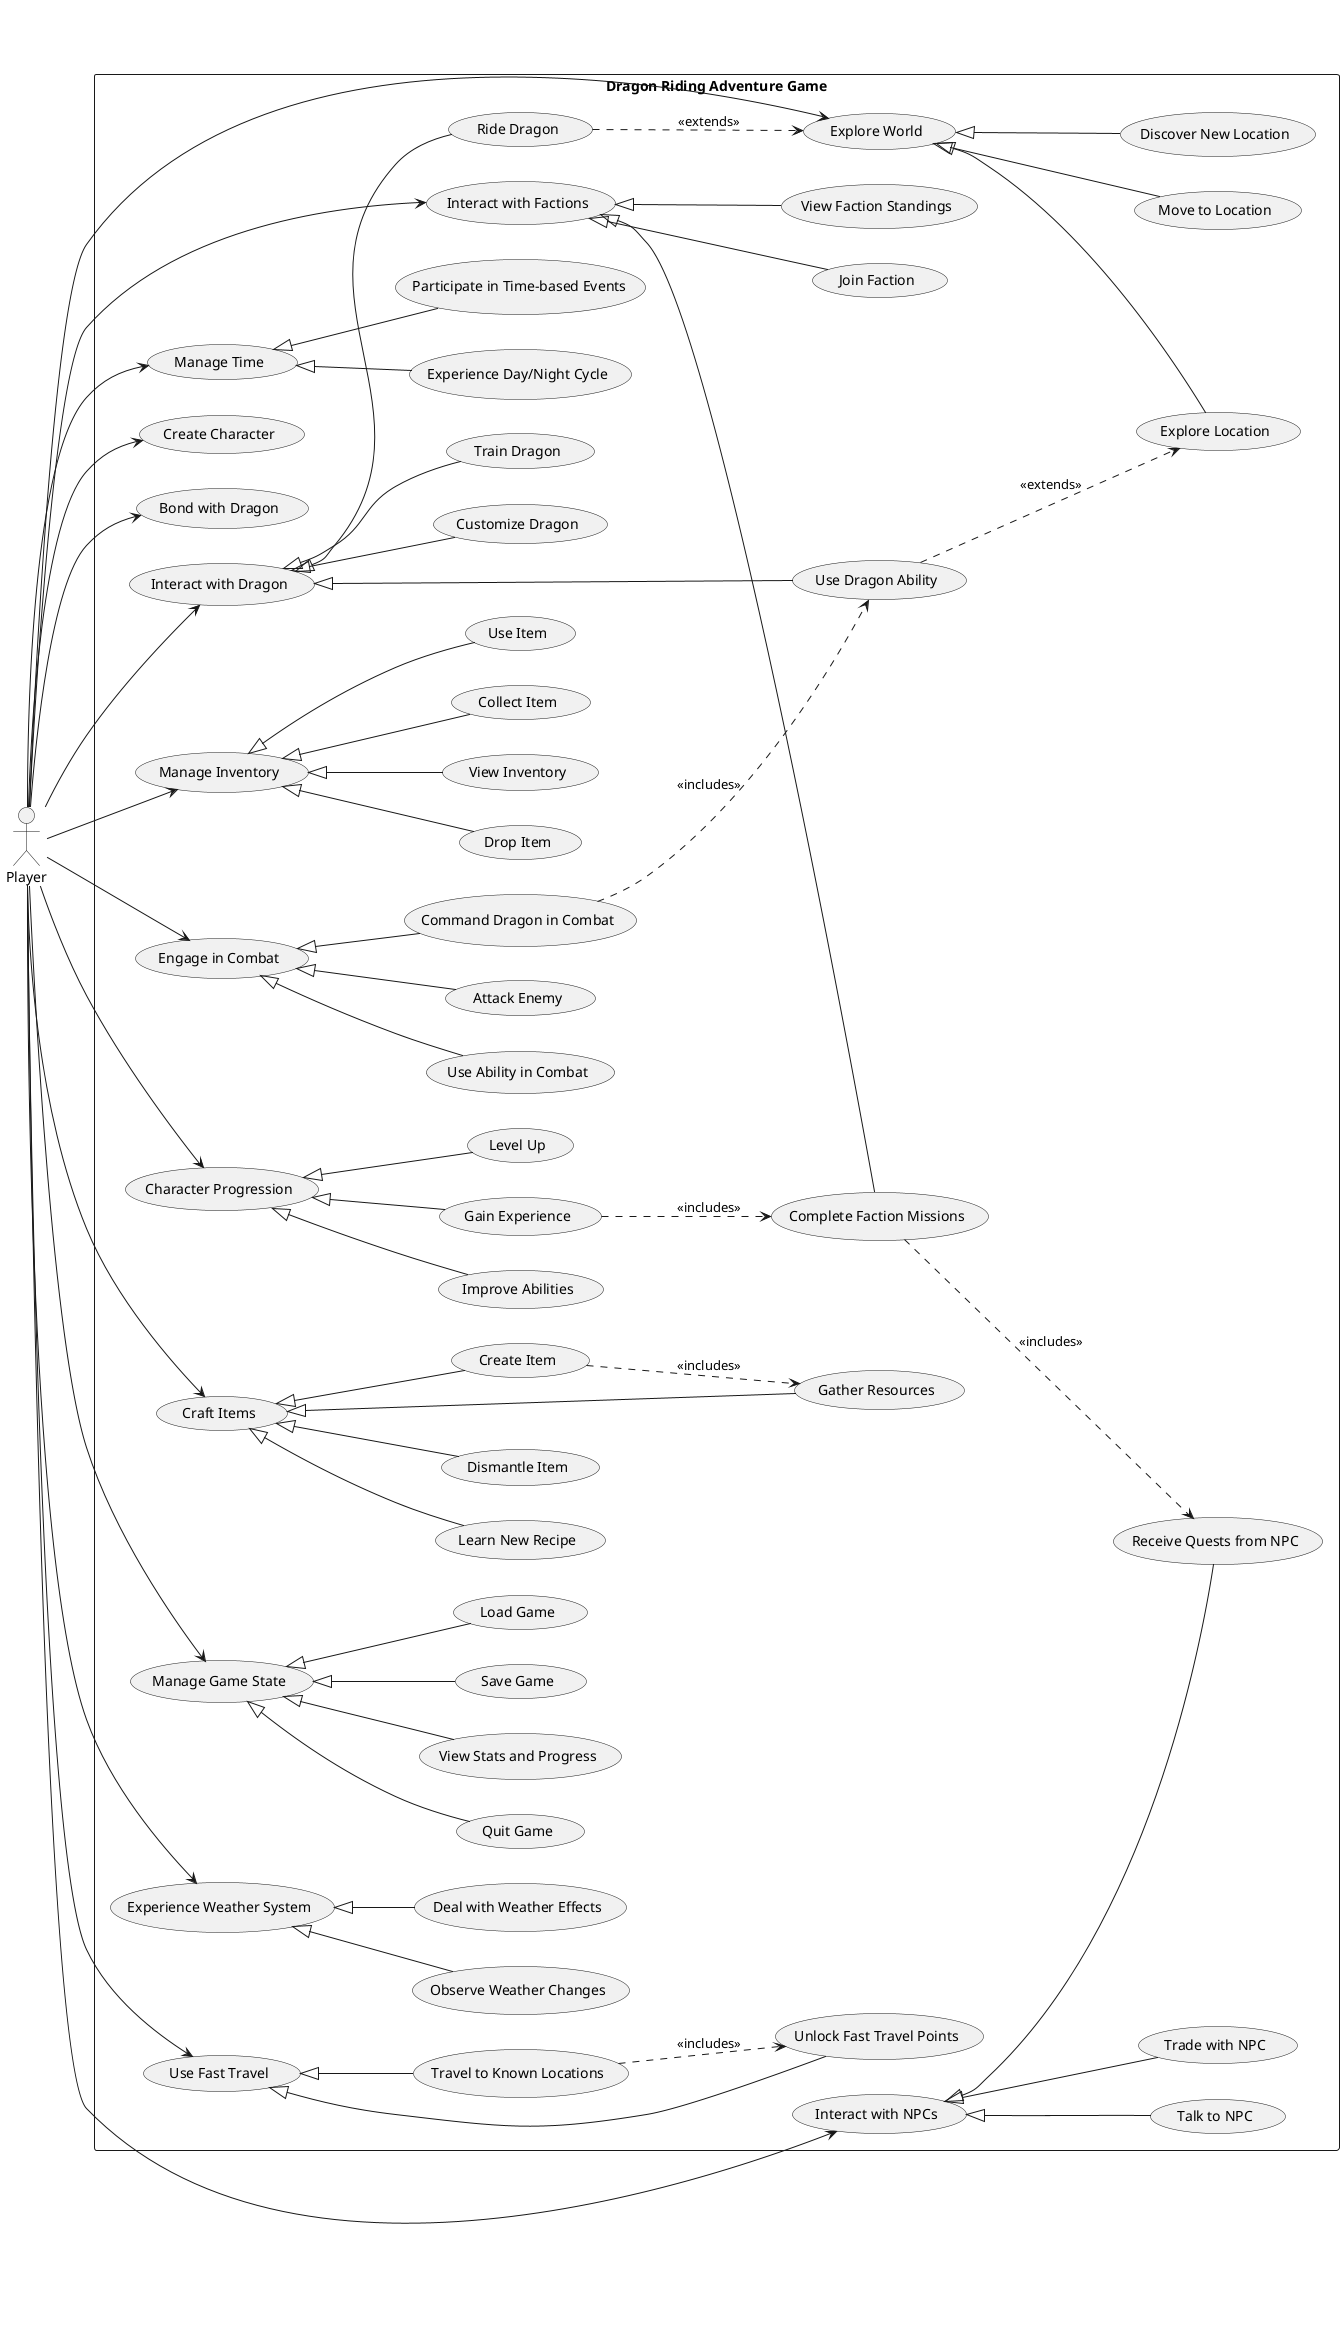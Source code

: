 @startuml
left to right direction
actor Player

rectangle "Dragon Riding Adventure Game" {
  usecase "Create Character" as UC1
  usecase "Bond with Dragon" as UC2
  usecase "Explore World" as UC3
  usecase "Move to Location" as UC3_1
  usecase "Explore Location" as UC3_2
  usecase "Discover New Location" as UC3_3
  usecase "Interact with Dragon" as UC4
  usecase "Ride Dragon" as UC4_1
  usecase "Train Dragon" as UC4_2
  usecase "Use Dragon Ability" as UC4_3
  usecase "Customize Dragon" as UC4_4
  usecase "Interact with Factions" as UC5
  usecase "Join Faction" as UC5_1
  usecase "Complete Faction Missions" as UC5_2
  usecase "View Faction Standings" as UC5_3
  usecase "Manage Inventory" as UC6
  usecase "Collect Item" as UC6_1
  usecase "Use Item" as UC6_2
  usecase "Drop Item" as UC6_3
  usecase "View Inventory" as UC6_4
  usecase "Engage in Combat" as UC7
  usecase "Attack Enemy" as UC7_1
  usecase "Use Ability in Combat" as UC7_2
  usecase "Command Dragon in Combat" as UC7_3
  usecase "Character Progression" as UC8
  usecase "Gain Experience" as UC8_1
  usecase "Level Up" as UC8_2
  usecase "Improve Abilities" as UC8_3
  usecase "Interact with NPCs" as UC9
  usecase "Talk to NPC" as UC9_1
  usecase "Trade with NPC" as UC9_2
  usecase "Receive Quests from NPC" as UC9_3
  usecase "Craft Items" as UC10
  usecase "Gather Resources" as UC10_1
  usecase "Create Item" as UC10_2
  usecase "Learn New Recipe" as UC10_3
  usecase "Dismantle Item" as UC10_4
  usecase "Manage Game State" as UC11
  usecase "Save Game" as UC11_1
  usecase "Load Game" as UC11_2
  usecase "Quit Game" as UC11_3
  usecase "View Stats and Progress" as UC11_4
  usecase "Experience Weather System" as UC12
  usecase "Observe Weather Changes" as UC12_1
  usecase "Deal with Weather Effects" as UC12_2
  usecase "Use Fast Travel" as UC13
  usecase "Unlock Fast Travel Points" as UC13_1
  usecase "Travel to Known Locations" as UC13_2
  usecase "Manage Time" as UC14
  usecase "Experience Day/Night Cycle" as UC14_1
  usecase "Participate in Time-based Events" as UC14_2
}

Player --> UC1
Player --> UC2
Player --> UC3
UC3 <|-- UC3_1
UC3 <|-- UC3_2
UC3 <|-- UC3_3
Player --> UC4
UC4 <|-- UC4_1
UC4 <|-- UC4_2
UC4 <|-- UC4_3
UC4 <|-- UC4_4
Player --> UC5
UC5 <|-- UC5_1
UC5 <|-- UC5_2
UC5 <|-- UC5_3
Player --> UC6
UC6 <|-- UC6_1
UC6 <|-- UC6_2
UC6 <|-- UC6_3
UC6 <|-- UC6_4
Player --> UC7
UC7 <|-- UC7_1
UC7 <|-- UC7_2
UC7 <|-- UC7_3
Player --> UC8
UC8 <|-- UC8_1
UC8 <|-- UC8_2
UC8 <|-- UC8_3
Player --> UC9
UC9 <|-- UC9_1
UC9 <|-- UC9_2
UC9 <|-- UC9_3
Player --> UC10
UC10 <|-- UC10_1
UC10 <|-- UC10_2
UC10 <|-- UC10_3
UC10 <|-- UC10_4
Player --> UC11
UC11 <|-- UC11_1
UC11 <|-- UC11_2
UC11 <|-- UC11_3
UC11 <|-- UC11_4
Player --> UC12
UC12 <|-- UC12_1
UC12 <|-- UC12_2
Player --> UC13
UC13 <|-- UC13_1
UC13 <|-- UC13_2
Player --> UC14
UC14 <|-- UC14_1
UC14 <|-- UC14_2

UC4_1 ..> UC3 : <<extends>>
UC4_3 ..> UC3_2 : <<extends>>
UC7_3 ..> UC4_3 : <<includes>>
UC5_2 ..> UC9_3 : <<includes>>
UC8_1 ..> UC5_2 : <<includes>>
UC10_2 ..> UC10_1 : <<includes>>
UC13_2 ..> UC13_1 : <<includes>>
@enduml
